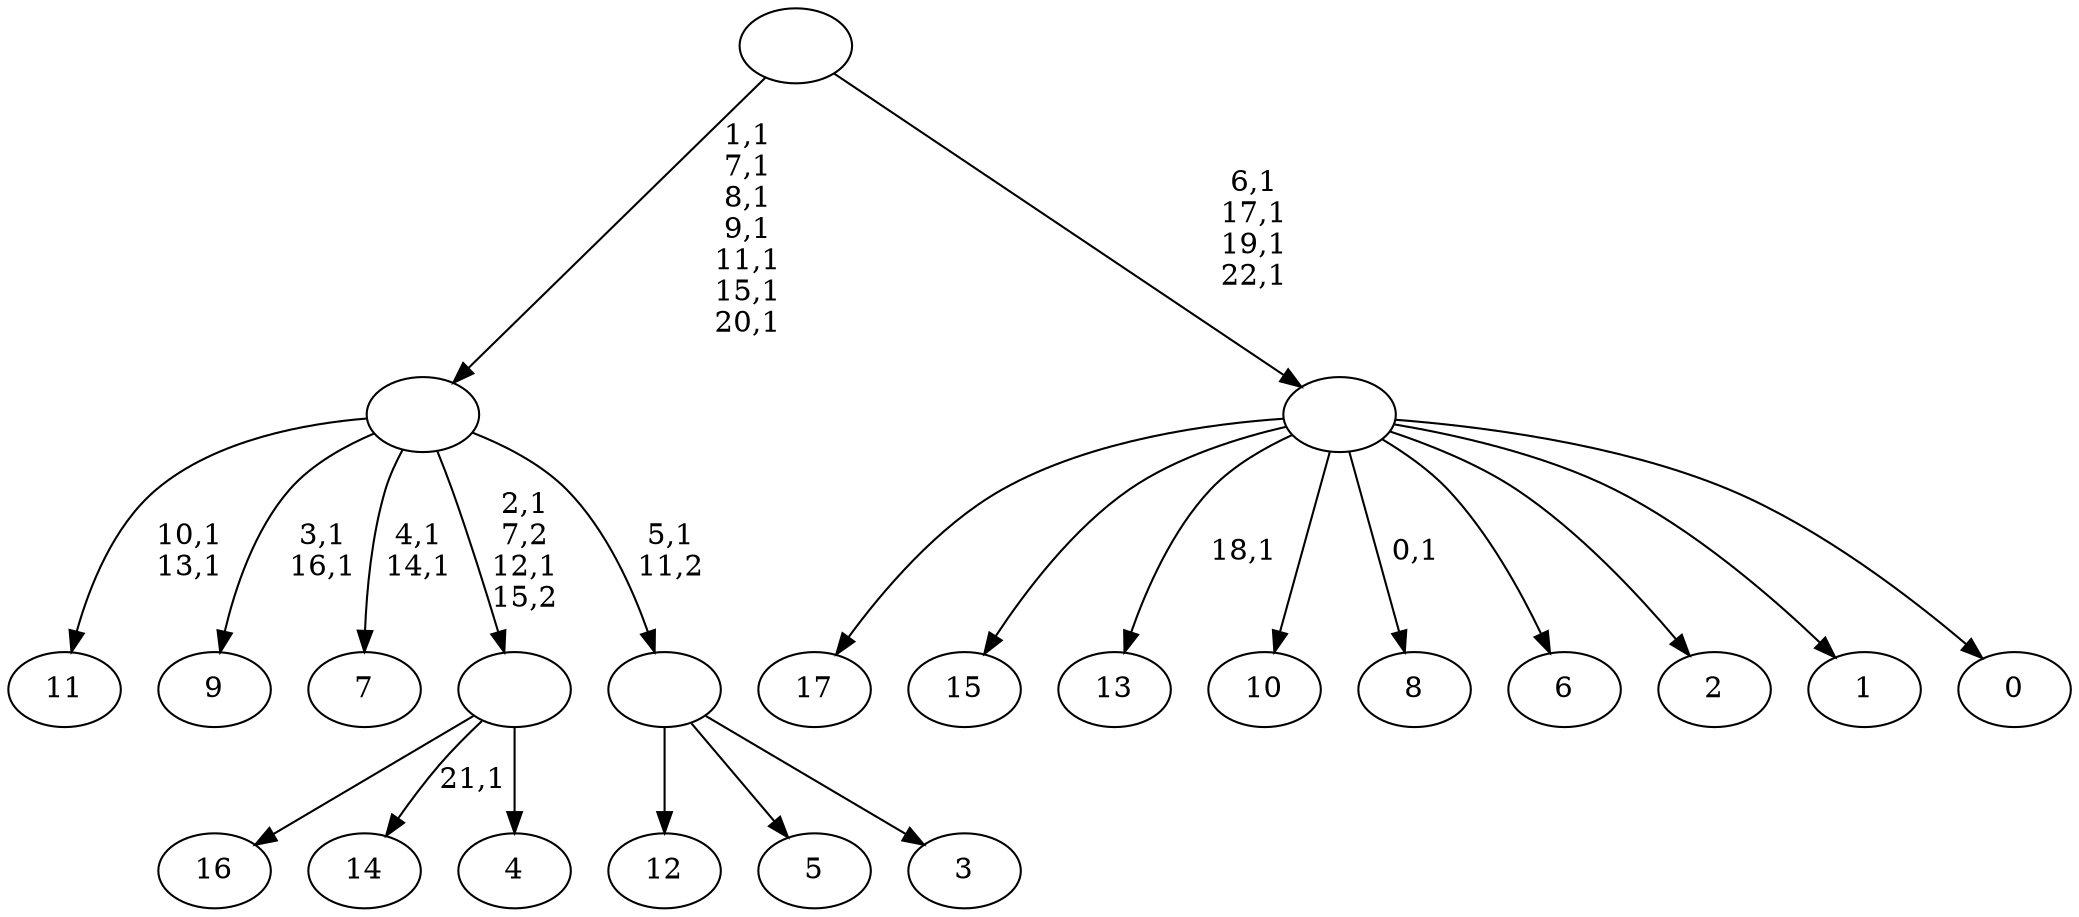 digraph T {
	41 [label="17"]
	40 [label="16"]
	39 [label="15"]
	38 [label="14"]
	36 [label="13"]
	34 [label="12"]
	33 [label="11"]
	30 [label="10"]
	29 [label="9"]
	26 [label="8"]
	24 [label="7"]
	21 [label="6"]
	20 [label="5"]
	19 [label="4"]
	18 [label=""]
	16 [label="3"]
	15 [label=""]
	14 [label=""]
	7 [label="2"]
	6 [label="1"]
	5 [label="0"]
	4 [label=""]
	0 [label=""]
	18 -> 38 [label="21,1"]
	18 -> 40 [label=""]
	18 -> 19 [label=""]
	15 -> 34 [label=""]
	15 -> 20 [label=""]
	15 -> 16 [label=""]
	14 -> 18 [label="2,1\n7,2\n12,1\n15,2"]
	14 -> 24 [label="4,1\n14,1"]
	14 -> 29 [label="3,1\n16,1"]
	14 -> 33 [label="10,1\n13,1"]
	14 -> 15 [label="5,1\n11,2"]
	4 -> 26 [label="0,1"]
	4 -> 36 [label="18,1"]
	4 -> 41 [label=""]
	4 -> 39 [label=""]
	4 -> 30 [label=""]
	4 -> 21 [label=""]
	4 -> 7 [label=""]
	4 -> 6 [label=""]
	4 -> 5 [label=""]
	0 -> 4 [label="6,1\n17,1\n19,1\n22,1"]
	0 -> 14 [label="1,1\n7,1\n8,1\n9,1\n11,1\n15,1\n20,1"]
}

